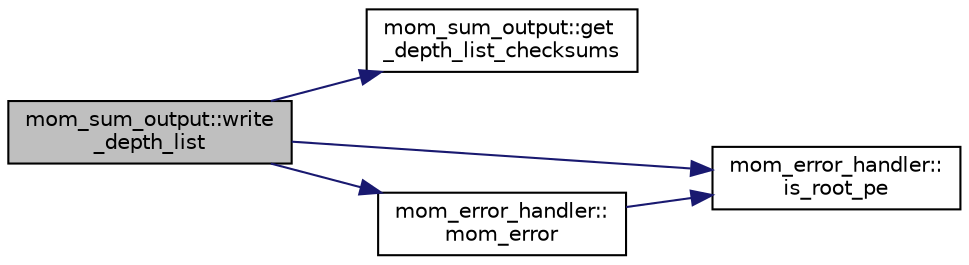 digraph "mom_sum_output::write_depth_list"
{
 // INTERACTIVE_SVG=YES
 // LATEX_PDF_SIZE
  edge [fontname="Helvetica",fontsize="10",labelfontname="Helvetica",labelfontsize="10"];
  node [fontname="Helvetica",fontsize="10",shape=record];
  rankdir="LR";
  Node1 [label="mom_sum_output::write\l_depth_list",height=0.2,width=0.4,color="black", fillcolor="grey75", style="filled", fontcolor="black",tooltip="This subroutine writes out the depth list to the specified file."];
  Node1 -> Node2 [color="midnightblue",fontsize="10",style="solid",fontname="Helvetica"];
  Node2 [label="mom_sum_output::get\l_depth_list_checksums",height=0.2,width=0.4,color="black", fillcolor="white", style="filled",URL="$namespacemom__sum__output.html#a928dd1160bb6c0033a417c618b9d01ef",tooltip="Return the checksums required to verify DEPTH_LIST_FILE contents."];
  Node1 -> Node3 [color="midnightblue",fontsize="10",style="solid",fontname="Helvetica"];
  Node3 [label="mom_error_handler::\lis_root_pe",height=0.2,width=0.4,color="black", fillcolor="white", style="filled",URL="$namespacemom__error__handler.html#ad5f00a53059c72fe2332d1436c80ca71",tooltip="This returns .true. if the current PE is the root PE."];
  Node1 -> Node4 [color="midnightblue",fontsize="10",style="solid",fontname="Helvetica"];
  Node4 [label="mom_error_handler::\lmom_error",height=0.2,width=0.4,color="black", fillcolor="white", style="filled",URL="$namespacemom__error__handler.html#a460cfb79a06c29fc249952c2a3710d67",tooltip="This provides a convenient interface for writing an mpp_error message with run-time filter based on a..."];
  Node4 -> Node3 [color="midnightblue",fontsize="10",style="solid",fontname="Helvetica"];
}
